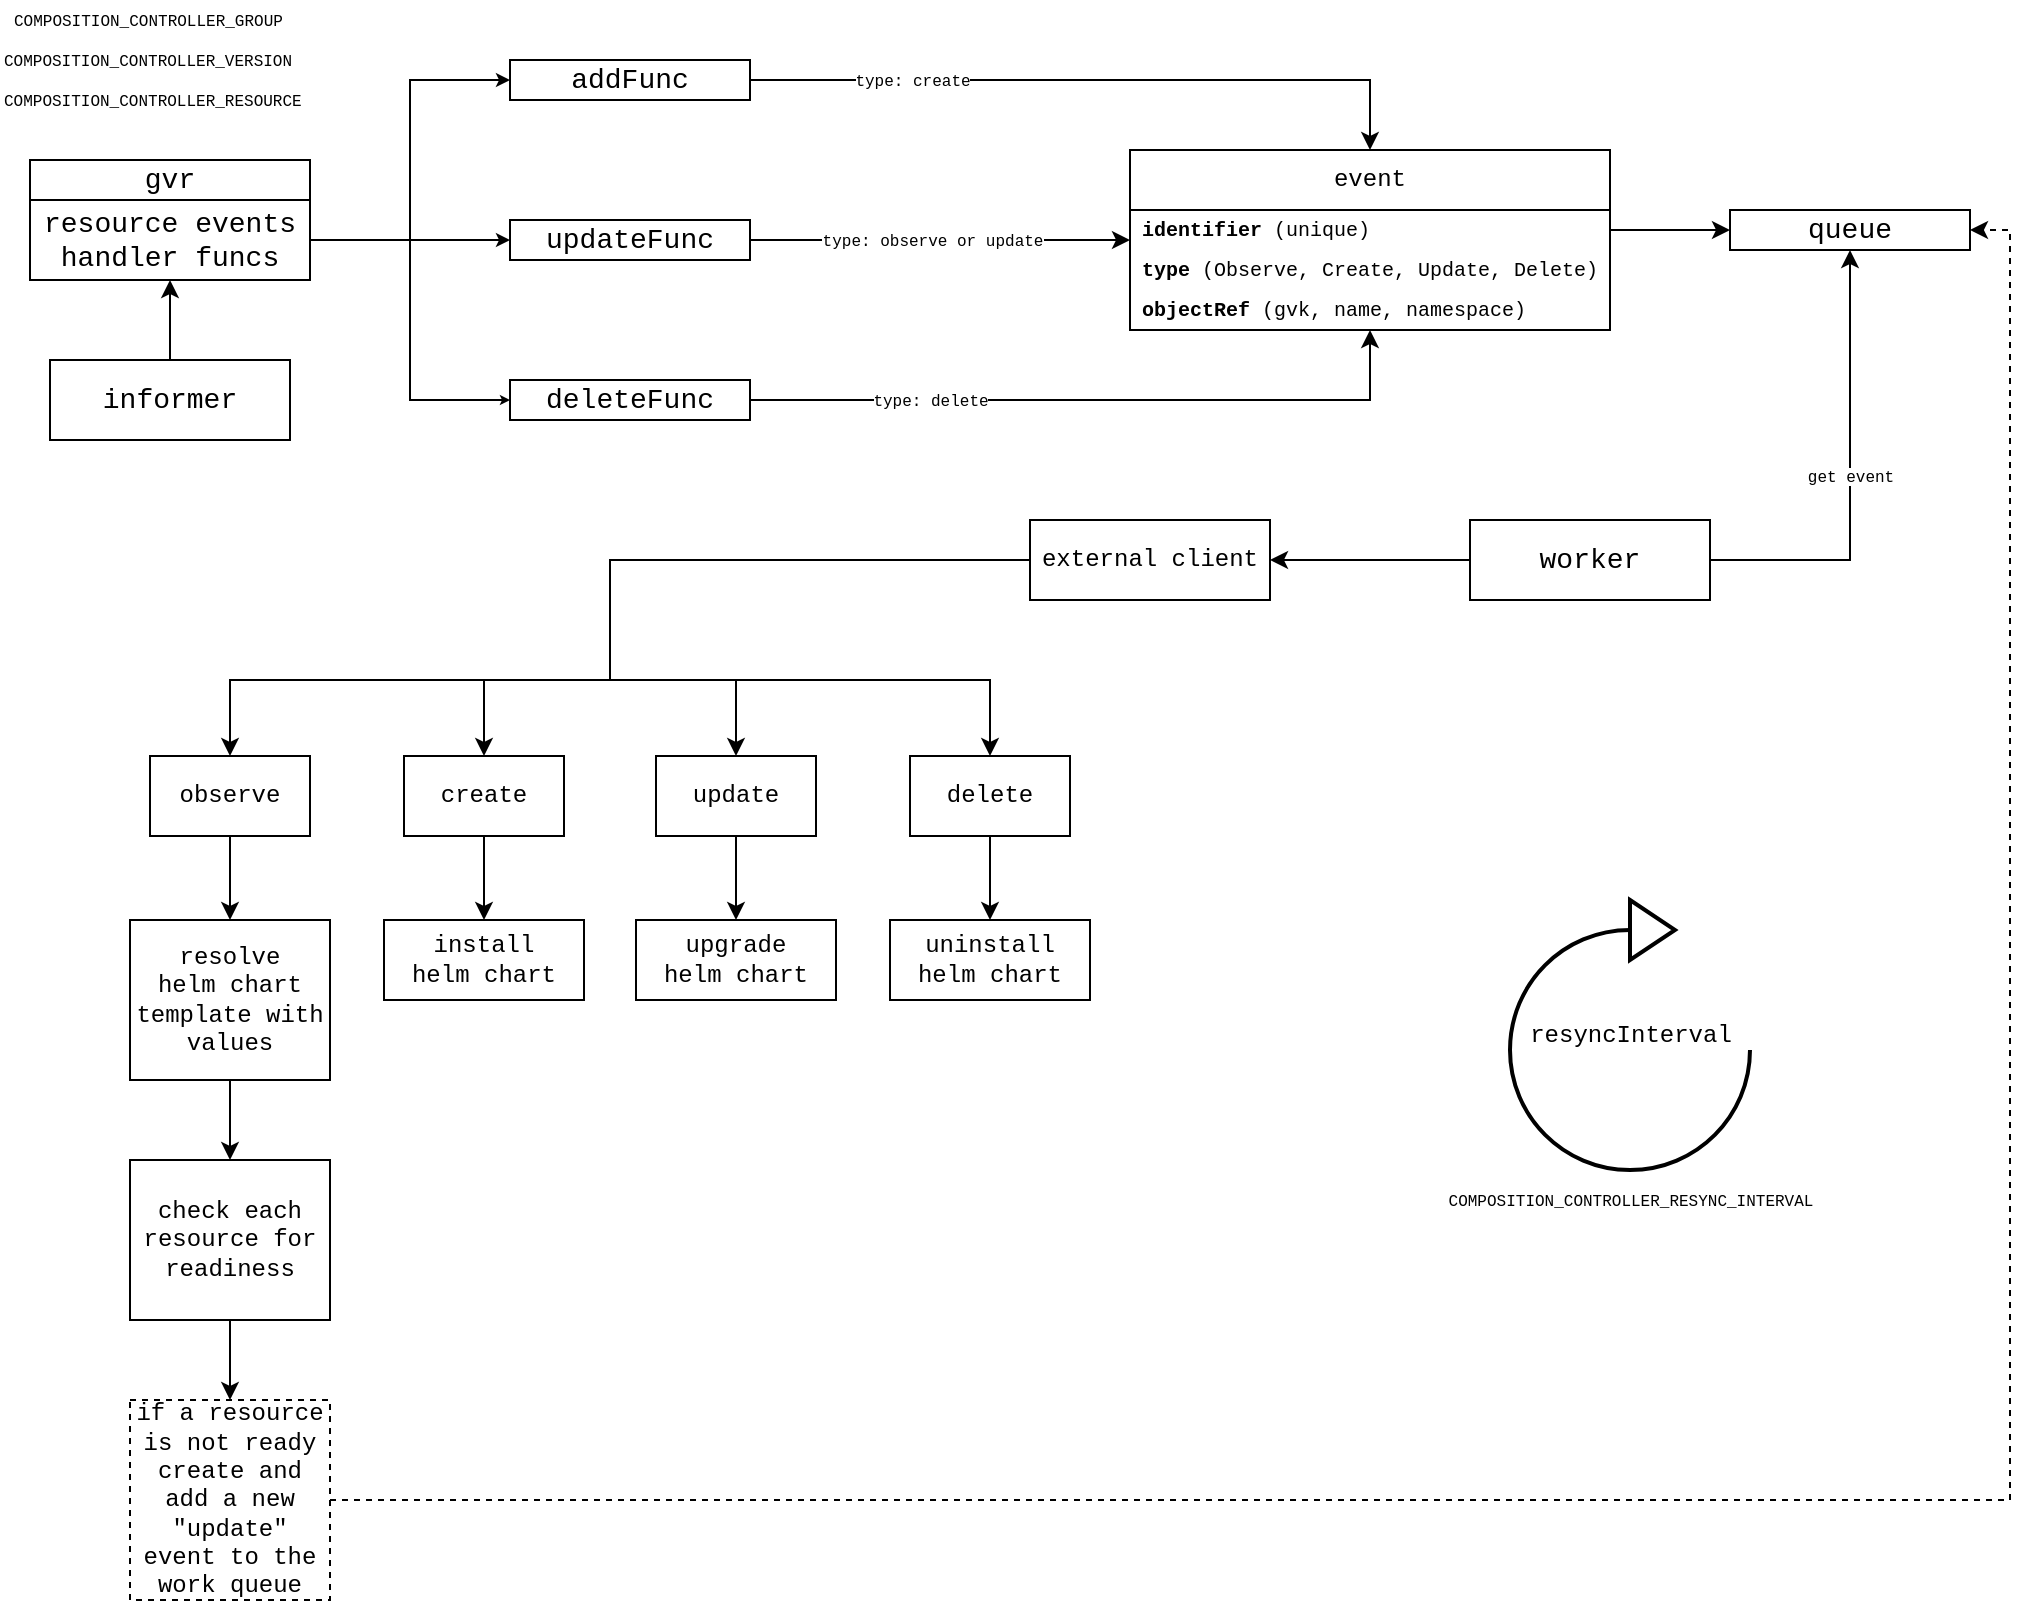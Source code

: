 <mxfile version="21.3.7" type="device">
  <diagram name="Page-1" id="f1L5-6NdSuR04RsPnS83">
    <mxGraphModel dx="321" dy="206" grid="1" gridSize="10" guides="1" tooltips="1" connect="1" arrows="1" fold="1" page="0" pageScale="1" pageWidth="827" pageHeight="1169" math="0" shadow="0">
      <root>
        <mxCell id="0" />
        <mxCell id="1" parent="0" />
        <mxCell id="08gfz9l8Pu61K-Imsafm-9" style="edgeStyle=orthogonalEdgeStyle;rounded=0;orthogonalLoop=1;jettySize=auto;html=1;entryX=0;entryY=0.5;entryDx=0;entryDy=0;endArrow=classic;endFill=1;endSize=4;startSize=4;" edge="1" parent="1" source="08gfz9l8Pu61K-Imsafm-1" target="08gfz9l8Pu61K-Imsafm-6">
          <mxGeometry relative="1" as="geometry" />
        </mxCell>
        <mxCell id="08gfz9l8Pu61K-Imsafm-1" value="resource events&lt;br&gt;handler funcs" style="rounded=0;whiteSpace=wrap;html=1;fontFamily=Courier New;fontSize=14;" vertex="1" parent="1">
          <mxGeometry x="200" y="280" width="140" height="40" as="geometry" />
        </mxCell>
        <mxCell id="08gfz9l8Pu61K-Imsafm-2" value="gvr" style="rounded=0;whiteSpace=wrap;html=1;fontFamily=Courier New;fontSize=14;" vertex="1" parent="1">
          <mxGeometry x="200" y="260" width="140" height="20" as="geometry" />
        </mxCell>
        <mxCell id="08gfz9l8Pu61K-Imsafm-4" style="edgeStyle=orthogonalEdgeStyle;rounded=0;orthogonalLoop=1;jettySize=auto;html=1;entryX=0.5;entryY=1;entryDx=0;entryDy=0;" edge="1" parent="1" source="08gfz9l8Pu61K-Imsafm-3" target="08gfz9l8Pu61K-Imsafm-1">
          <mxGeometry relative="1" as="geometry" />
        </mxCell>
        <mxCell id="08gfz9l8Pu61K-Imsafm-3" value="informer" style="rounded=0;whiteSpace=wrap;html=1;fontFamily=Courier New;fontSize=14;" vertex="1" parent="1">
          <mxGeometry x="210" y="360" width="120" height="40" as="geometry" />
        </mxCell>
        <mxCell id="08gfz9l8Pu61K-Imsafm-10" style="rounded=0;orthogonalLoop=1;jettySize=auto;html=1;entryX=0;entryY=0.5;entryDx=0;entryDy=0;endArrow=classic;endFill=1;endSize=4;startSize=4;edgeStyle=orthogonalEdgeStyle;" edge="1" parent="1" target="08gfz9l8Pu61K-Imsafm-5">
          <mxGeometry relative="1" as="geometry">
            <mxPoint x="340" y="300" as="sourcePoint" />
            <Array as="points">
              <mxPoint x="390" y="300" />
              <mxPoint x="390" y="220" />
            </Array>
          </mxGeometry>
        </mxCell>
        <mxCell id="08gfz9l8Pu61K-Imsafm-5" value="addFunc" style="rounded=0;whiteSpace=wrap;html=1;fontFamily=Courier New;fontSize=14;" vertex="1" parent="1">
          <mxGeometry x="440" y="210" width="120" height="20" as="geometry" />
        </mxCell>
        <mxCell id="08gfz9l8Pu61K-Imsafm-6" value="updateFunc" style="rounded=0;whiteSpace=wrap;html=1;fontFamily=Courier New;fontSize=14;" vertex="1" parent="1">
          <mxGeometry x="440" y="290" width="120" height="20" as="geometry" />
        </mxCell>
        <mxCell id="08gfz9l8Pu61K-Imsafm-11" style="rounded=0;orthogonalLoop=1;jettySize=auto;html=1;entryX=0;entryY=0.5;entryDx=0;entryDy=0;startSize=4;endSize=2;endArrow=classic;endFill=1;edgeStyle=orthogonalEdgeStyle;" edge="1" parent="1" target="08gfz9l8Pu61K-Imsafm-7">
          <mxGeometry relative="1" as="geometry">
            <mxPoint x="340" y="300" as="sourcePoint" />
            <Array as="points">
              <mxPoint x="390" y="300" />
              <mxPoint x="390" y="380" />
            </Array>
          </mxGeometry>
        </mxCell>
        <mxCell id="08gfz9l8Pu61K-Imsafm-7" value="deleteFunc" style="rounded=0;whiteSpace=wrap;html=1;fontFamily=Courier New;fontSize=14;" vertex="1" parent="1">
          <mxGeometry x="440" y="370" width="120" height="20" as="geometry" />
        </mxCell>
        <mxCell id="08gfz9l8Pu61K-Imsafm-12" value="queue" style="rounded=0;whiteSpace=wrap;html=1;fontFamily=Courier New;fontSize=14;" vertex="1" parent="1">
          <mxGeometry x="1050" y="285" width="120" height="20" as="geometry" />
        </mxCell>
        <mxCell id="08gfz9l8Pu61K-Imsafm-21" value="get event" style="edgeStyle=orthogonalEdgeStyle;rounded=0;orthogonalLoop=1;jettySize=auto;html=1;entryX=0.5;entryY=1;entryDx=0;entryDy=0;exitX=1;exitY=0.5;exitDx=0;exitDy=0;fontFamily=Courier New;fontSize=8;" edge="1" parent="1" source="08gfz9l8Pu61K-Imsafm-20" target="08gfz9l8Pu61K-Imsafm-12">
          <mxGeometry relative="1" as="geometry">
            <Array as="points">
              <mxPoint x="1110" y="460" />
            </Array>
          </mxGeometry>
        </mxCell>
        <mxCell id="08gfz9l8Pu61K-Imsafm-23" style="edgeStyle=orthogonalEdgeStyle;rounded=0;orthogonalLoop=1;jettySize=auto;html=1;entryX=1;entryY=0.5;entryDx=0;entryDy=0;" edge="1" parent="1" source="08gfz9l8Pu61K-Imsafm-20" target="08gfz9l8Pu61K-Imsafm-22">
          <mxGeometry relative="1" as="geometry" />
        </mxCell>
        <mxCell id="08gfz9l8Pu61K-Imsafm-20" value="worker" style="rounded=0;whiteSpace=wrap;html=1;fontFamily=Courier New;fontSize=14;" vertex="1" parent="1">
          <mxGeometry x="920" y="440" width="120" height="40" as="geometry" />
        </mxCell>
        <mxCell id="08gfz9l8Pu61K-Imsafm-28" style="edgeStyle=orthogonalEdgeStyle;rounded=0;orthogonalLoop=1;jettySize=auto;html=1;entryX=0.5;entryY=0;entryDx=0;entryDy=0;" edge="1" parent="1" source="08gfz9l8Pu61K-Imsafm-22" target="08gfz9l8Pu61K-Imsafm-24">
          <mxGeometry relative="1" as="geometry">
            <Array as="points">
              <mxPoint x="490" y="520" />
              <mxPoint x="300" y="520" />
            </Array>
          </mxGeometry>
        </mxCell>
        <mxCell id="08gfz9l8Pu61K-Imsafm-29" style="edgeStyle=orthogonalEdgeStyle;rounded=0;orthogonalLoop=1;jettySize=auto;html=1;entryX=0.5;entryY=0;entryDx=0;entryDy=0;" edge="1" parent="1" source="08gfz9l8Pu61K-Imsafm-22" target="08gfz9l8Pu61K-Imsafm-25">
          <mxGeometry relative="1" as="geometry">
            <Array as="points">
              <mxPoint x="490" y="520" />
              <mxPoint x="427" y="520" />
            </Array>
          </mxGeometry>
        </mxCell>
        <mxCell id="08gfz9l8Pu61K-Imsafm-30" style="edgeStyle=orthogonalEdgeStyle;rounded=0;orthogonalLoop=1;jettySize=auto;html=1;entryX=0.5;entryY=0;entryDx=0;entryDy=0;" edge="1" parent="1" source="08gfz9l8Pu61K-Imsafm-22" target="08gfz9l8Pu61K-Imsafm-26">
          <mxGeometry relative="1" as="geometry">
            <Array as="points">
              <mxPoint x="490" y="520" />
              <mxPoint x="553" y="520" />
            </Array>
          </mxGeometry>
        </mxCell>
        <mxCell id="08gfz9l8Pu61K-Imsafm-31" style="edgeStyle=orthogonalEdgeStyle;rounded=0;orthogonalLoop=1;jettySize=auto;html=1;entryX=0.5;entryY=0;entryDx=0;entryDy=0;" edge="1" parent="1" source="08gfz9l8Pu61K-Imsafm-22" target="08gfz9l8Pu61K-Imsafm-27">
          <mxGeometry relative="1" as="geometry">
            <Array as="points">
              <mxPoint x="490" y="520" />
              <mxPoint x="680" y="520" />
            </Array>
          </mxGeometry>
        </mxCell>
        <mxCell id="08gfz9l8Pu61K-Imsafm-22" value="external client" style="rounded=0;whiteSpace=wrap;html=1;fontFamily=Courier New;" vertex="1" parent="1">
          <mxGeometry x="700" y="440" width="120" height="40" as="geometry" />
        </mxCell>
        <mxCell id="08gfz9l8Pu61K-Imsafm-53" style="edgeStyle=orthogonalEdgeStyle;rounded=0;orthogonalLoop=1;jettySize=auto;html=1;entryX=0.5;entryY=0;entryDx=0;entryDy=0;" edge="1" parent="1" source="08gfz9l8Pu61K-Imsafm-24" target="08gfz9l8Pu61K-Imsafm-47">
          <mxGeometry relative="1" as="geometry" />
        </mxCell>
        <mxCell id="08gfz9l8Pu61K-Imsafm-24" value="observe" style="rounded=0;whiteSpace=wrap;html=1;fontFamily=Courier New;" vertex="1" parent="1">
          <mxGeometry x="260" y="558" width="80" height="40" as="geometry" />
        </mxCell>
        <mxCell id="08gfz9l8Pu61K-Imsafm-50" style="edgeStyle=orthogonalEdgeStyle;rounded=0;orthogonalLoop=1;jettySize=auto;html=1;entryX=0.5;entryY=0;entryDx=0;entryDy=0;" edge="1" parent="1" source="08gfz9l8Pu61K-Imsafm-25" target="08gfz9l8Pu61K-Imsafm-44">
          <mxGeometry relative="1" as="geometry" />
        </mxCell>
        <mxCell id="08gfz9l8Pu61K-Imsafm-25" value="create" style="rounded=0;whiteSpace=wrap;html=1;fontFamily=Courier New;" vertex="1" parent="1">
          <mxGeometry x="387" y="558" width="80" height="40" as="geometry" />
        </mxCell>
        <mxCell id="08gfz9l8Pu61K-Imsafm-51" style="edgeStyle=orthogonalEdgeStyle;rounded=0;orthogonalLoop=1;jettySize=auto;html=1;entryX=0.5;entryY=0;entryDx=0;entryDy=0;" edge="1" parent="1" source="08gfz9l8Pu61K-Imsafm-26" target="08gfz9l8Pu61K-Imsafm-45">
          <mxGeometry relative="1" as="geometry" />
        </mxCell>
        <mxCell id="08gfz9l8Pu61K-Imsafm-26" value="update" style="rounded=0;whiteSpace=wrap;html=1;fontFamily=Courier New;" vertex="1" parent="1">
          <mxGeometry x="513" y="558" width="80" height="40" as="geometry" />
        </mxCell>
        <mxCell id="08gfz9l8Pu61K-Imsafm-52" style="edgeStyle=orthogonalEdgeStyle;rounded=0;orthogonalLoop=1;jettySize=auto;html=1;entryX=0.5;entryY=0;entryDx=0;entryDy=0;" edge="1" parent="1" source="08gfz9l8Pu61K-Imsafm-27" target="08gfz9l8Pu61K-Imsafm-46">
          <mxGeometry relative="1" as="geometry" />
        </mxCell>
        <mxCell id="08gfz9l8Pu61K-Imsafm-27" value="delete" style="rounded=0;whiteSpace=wrap;html=1;fontFamily=Courier New;" vertex="1" parent="1">
          <mxGeometry x="640" y="558" width="80" height="40" as="geometry" />
        </mxCell>
        <mxCell id="08gfz9l8Pu61K-Imsafm-36" style="edgeStyle=orthogonalEdgeStyle;rounded=0;orthogonalLoop=1;jettySize=auto;html=1;exitX=1;exitY=0.5;exitDx=0;exitDy=0;" edge="1" parent="1" source="08gfz9l8Pu61K-Imsafm-7" target="08gfz9l8Pu61K-Imsafm-32">
          <mxGeometry relative="1" as="geometry" />
        </mxCell>
        <mxCell id="08gfz9l8Pu61K-Imsafm-38" value="type: delete" style="edgeLabel;html=1;align=center;verticalAlign=middle;resizable=0;points=[];fontFamily=Courier New;fontSize=8;" vertex="1" connectable="0" parent="08gfz9l8Pu61K-Imsafm-36">
          <mxGeometry x="-0.62" y="1" relative="1" as="geometry">
            <mxPoint x="24" y="1" as="offset" />
          </mxGeometry>
        </mxCell>
        <mxCell id="08gfz9l8Pu61K-Imsafm-39" style="edgeStyle=orthogonalEdgeStyle;rounded=0;orthogonalLoop=1;jettySize=auto;html=1;exitX=1;exitY=0.5;exitDx=0;exitDy=0;entryX=0.5;entryY=0;entryDx=0;entryDy=0;" edge="1" parent="1" source="08gfz9l8Pu61K-Imsafm-5" target="08gfz9l8Pu61K-Imsafm-32">
          <mxGeometry relative="1" as="geometry" />
        </mxCell>
        <mxCell id="08gfz9l8Pu61K-Imsafm-40" value="type: create" style="edgeLabel;html=1;align=center;verticalAlign=middle;resizable=0;points=[];fontSize=8;fontFamily=Courier New;" vertex="1" connectable="0" parent="08gfz9l8Pu61K-Imsafm-39">
          <mxGeometry x="0.167" y="1" relative="1" as="geometry">
            <mxPoint x="-121" y="1" as="offset" />
          </mxGeometry>
        </mxCell>
        <mxCell id="08gfz9l8Pu61K-Imsafm-41" style="edgeStyle=orthogonalEdgeStyle;rounded=0;orthogonalLoop=1;jettySize=auto;html=1;exitX=1;exitY=0.5;exitDx=0;exitDy=0;" edge="1" parent="1" source="08gfz9l8Pu61K-Imsafm-6" target="08gfz9l8Pu61K-Imsafm-32">
          <mxGeometry relative="1" as="geometry" />
        </mxCell>
        <mxCell id="08gfz9l8Pu61K-Imsafm-42" value="type: observe or update" style="edgeLabel;html=1;align=center;verticalAlign=middle;resizable=0;points=[];fontSize=8;fontFamily=Courier New;" vertex="1" connectable="0" parent="08gfz9l8Pu61K-Imsafm-41">
          <mxGeometry x="0.069" y="-1" relative="1" as="geometry">
            <mxPoint x="-11" y="-1" as="offset" />
          </mxGeometry>
        </mxCell>
        <mxCell id="08gfz9l8Pu61K-Imsafm-32" value="event" style="swimlane;fontStyle=0;childLayout=stackLayout;horizontal=1;startSize=30;horizontalStack=0;resizeParent=1;resizeParentMax=0;resizeLast=0;collapsible=1;marginBottom=0;whiteSpace=wrap;html=1;fontFamily=Courier New;fontSize=12;" vertex="1" parent="1">
          <mxGeometry x="750" y="255" width="240" height="90" as="geometry" />
        </mxCell>
        <mxCell id="08gfz9l8Pu61K-Imsafm-33" value="&lt;b&gt;identifier&lt;/b&gt; (unique)" style="text;strokeColor=none;fillColor=none;align=left;verticalAlign=middle;spacingLeft=4;spacingRight=4;overflow=hidden;points=[[0,0.5],[1,0.5]];portConstraint=eastwest;rotatable=0;whiteSpace=wrap;html=1;fontFamily=Courier New;fontSize=10;" vertex="1" parent="08gfz9l8Pu61K-Imsafm-32">
          <mxGeometry y="30" width="240" height="20" as="geometry" />
        </mxCell>
        <mxCell id="08gfz9l8Pu61K-Imsafm-34" value="&lt;b&gt;type&lt;/b&gt; (Observe, Create, Update, Delete)" style="text;strokeColor=none;fillColor=none;align=left;verticalAlign=middle;spacingLeft=4;spacingRight=4;overflow=hidden;points=[[0,0.5],[1,0.5]];portConstraint=eastwest;rotatable=0;whiteSpace=wrap;html=1;fontFamily=Courier New;fontSize=10;" vertex="1" parent="08gfz9l8Pu61K-Imsafm-32">
          <mxGeometry y="50" width="240" height="20" as="geometry" />
        </mxCell>
        <mxCell id="08gfz9l8Pu61K-Imsafm-35" value="&lt;b&gt;objectRef&lt;/b&gt; (gvk, name, namespace)" style="text;strokeColor=none;fillColor=none;align=left;verticalAlign=middle;spacingLeft=4;spacingRight=4;overflow=hidden;points=[[0,0.5],[1,0.5]];portConstraint=eastwest;rotatable=0;whiteSpace=wrap;html=1;fontFamily=Courier New;fontSize=10;" vertex="1" parent="08gfz9l8Pu61K-Imsafm-32">
          <mxGeometry y="70" width="240" height="20" as="geometry" />
        </mxCell>
        <mxCell id="08gfz9l8Pu61K-Imsafm-43" style="edgeStyle=orthogonalEdgeStyle;rounded=0;orthogonalLoop=1;jettySize=auto;html=1;entryX=0;entryY=0.5;entryDx=0;entryDy=0;" edge="1" parent="1" source="08gfz9l8Pu61K-Imsafm-33" target="08gfz9l8Pu61K-Imsafm-12">
          <mxGeometry relative="1" as="geometry" />
        </mxCell>
        <mxCell id="08gfz9l8Pu61K-Imsafm-44" value="install&lt;br&gt;helm chart" style="rounded=0;whiteSpace=wrap;html=1;fontFamily=Courier New;" vertex="1" parent="1">
          <mxGeometry x="377" y="640" width="100" height="40" as="geometry" />
        </mxCell>
        <mxCell id="08gfz9l8Pu61K-Imsafm-45" value="upgrade&lt;br&gt;helm chart" style="rounded=0;whiteSpace=wrap;html=1;fontFamily=Courier New;" vertex="1" parent="1">
          <mxGeometry x="503" y="640" width="100" height="40" as="geometry" />
        </mxCell>
        <mxCell id="08gfz9l8Pu61K-Imsafm-46" value="uninstall&lt;br&gt;helm chart" style="rounded=0;whiteSpace=wrap;html=1;fontFamily=Courier New;" vertex="1" parent="1">
          <mxGeometry x="630" y="640" width="100" height="40" as="geometry" />
        </mxCell>
        <mxCell id="08gfz9l8Pu61K-Imsafm-54" style="edgeStyle=orthogonalEdgeStyle;rounded=0;orthogonalLoop=1;jettySize=auto;html=1;entryX=0.5;entryY=0;entryDx=0;entryDy=0;" edge="1" parent="1" source="08gfz9l8Pu61K-Imsafm-47" target="08gfz9l8Pu61K-Imsafm-48">
          <mxGeometry relative="1" as="geometry" />
        </mxCell>
        <mxCell id="08gfz9l8Pu61K-Imsafm-47" value="resolve&lt;br&gt;helm chart&lt;br&gt;template with values" style="rounded=0;whiteSpace=wrap;html=1;fontFamily=Courier New;" vertex="1" parent="1">
          <mxGeometry x="250" y="640" width="100" height="80" as="geometry" />
        </mxCell>
        <mxCell id="08gfz9l8Pu61K-Imsafm-55" style="edgeStyle=orthogonalEdgeStyle;rounded=0;orthogonalLoop=1;jettySize=auto;html=1;entryX=0.5;entryY=0;entryDx=0;entryDy=0;" edge="1" parent="1" source="08gfz9l8Pu61K-Imsafm-48" target="08gfz9l8Pu61K-Imsafm-49">
          <mxGeometry relative="1" as="geometry" />
        </mxCell>
        <mxCell id="08gfz9l8Pu61K-Imsafm-48" value="check each resource for readiness" style="rounded=0;whiteSpace=wrap;html=1;fontFamily=Courier New;" vertex="1" parent="1">
          <mxGeometry x="250" y="760" width="100" height="80" as="geometry" />
        </mxCell>
        <mxCell id="08gfz9l8Pu61K-Imsafm-56" style="edgeStyle=orthogonalEdgeStyle;rounded=0;orthogonalLoop=1;jettySize=auto;html=1;entryX=1;entryY=0.5;entryDx=0;entryDy=0;dashed=1;" edge="1" parent="1" source="08gfz9l8Pu61K-Imsafm-49" target="08gfz9l8Pu61K-Imsafm-12">
          <mxGeometry relative="1" as="geometry" />
        </mxCell>
        <mxCell id="08gfz9l8Pu61K-Imsafm-49" value="if a resource is not ready create and add a new &quot;update&quot; event to the work queue" style="rounded=0;whiteSpace=wrap;html=1;fontFamily=Courier New;dashed=1;" vertex="1" parent="1">
          <mxGeometry x="250" y="880" width="100" height="100" as="geometry" />
        </mxCell>
        <mxCell id="08gfz9l8Pu61K-Imsafm-57" value="resyncInterval" style="html=1;verticalLabelPosition=middle;align=center;labelBackgroundColor=#ffffff;verticalAlign=middle;strokeWidth=2;strokeColor=#000000;shadow=0;dashed=0;shape=mxgraph.ios7.icons.reload;aspect=fixed;fontFamily=Courier New;labelPosition=center;" vertex="1" parent="1">
          <mxGeometry x="940" y="630" width="120" height="135" as="geometry" />
        </mxCell>
        <mxCell id="08gfz9l8Pu61K-Imsafm-58" value="COMPOSITION_CONTROLLER_RESYNC_INTERVAL" style="text;html=1;align=center;verticalAlign=middle;resizable=0;points=[];autosize=1;strokeColor=none;fillColor=none;fontFamily=Courier New;fontSize=8;" vertex="1" parent="1">
          <mxGeometry x="895" y="770" width="210" height="20" as="geometry" />
        </mxCell>
        <mxCell id="08gfz9l8Pu61K-Imsafm-59" value="COMPOSITION_CONTROLLER_GROUP" style="text;html=1;align=left;verticalAlign=middle;resizable=0;points=[];autosize=1;strokeColor=none;fillColor=none;fontFamily=Courier New;fontSize=8;" vertex="1" parent="1">
          <mxGeometry x="190" y="180" width="160" height="20" as="geometry" />
        </mxCell>
        <mxCell id="08gfz9l8Pu61K-Imsafm-60" value="COMPOSITION_CONTROLLER_VERSION" style="text;html=1;align=left;verticalAlign=middle;resizable=0;points=[];autosize=1;strokeColor=none;fillColor=none;fontFamily=Courier New;fontSize=8;" vertex="1" parent="1">
          <mxGeometry x="185" y="200" width="170" height="20" as="geometry" />
        </mxCell>
        <mxCell id="08gfz9l8Pu61K-Imsafm-61" value="COMPOSITION_CONTROLLER_RESOURCE" style="text;html=1;align=left;verticalAlign=middle;resizable=0;points=[];autosize=1;strokeColor=none;fillColor=none;fontFamily=Courier New;fontSize=8;" vertex="1" parent="1">
          <mxGeometry x="185" y="220" width="170" height="20" as="geometry" />
        </mxCell>
      </root>
    </mxGraphModel>
  </diagram>
</mxfile>
